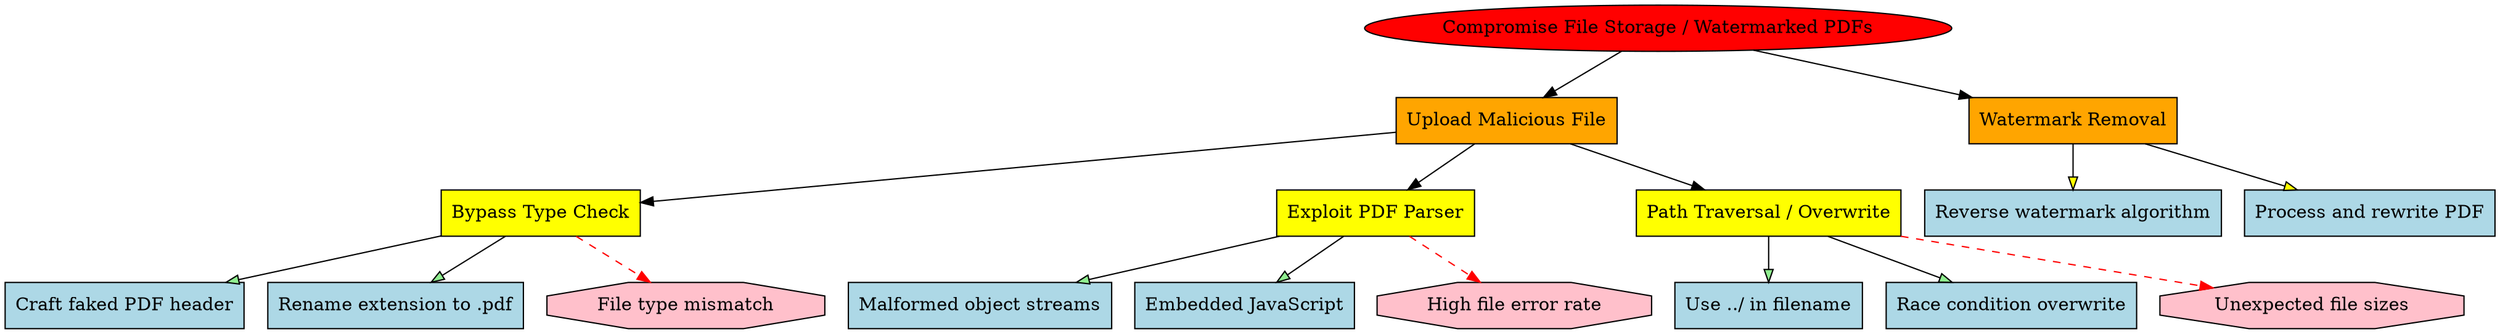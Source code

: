 digraph FileUploadAttackTree {
    rankdir=TB;
    node [shape=rectangle, style=filled, fillcolor=lightblue];

    "Compromise File Storage / Watermarked PDFs" [shape=ellipse, fillcolor=red];

    "Upload Malicious File" [fillcolor=orange];
    "Bypass Type Check" [fillcolor=yellow];
    "Exploit PDF Parser" [fillcolor=yellow];
    "Path Traversal / Overwrite" [fillcolor=yellow];
    "Watermark Removal" [fillcolor=orange];

    "Compromise File Storage / Watermarked PDFs" -> "Upload Malicious File";
    "Compromise File Storage / Watermarked PDFs" -> "Watermark Removal";

    "Upload Malicious File" -> "Bypass Type Check";
    "Upload Malicious File" -> "Exploit PDF Parser";
    "Upload Malicious File" -> "Path Traversal / Overwrite";

    "Bypass Type Check" -> "Craft faked PDF header" [fillcolor=lightgreen];
    "Bypass Type Check" -> "Rename extension to .pdf" [fillcolor=lightgreen];

    "Exploit PDF Parser" -> "Malformed object streams" [fillcolor=lightgreen];
    "Exploit PDF Parser" -> "Embedded JavaScript" [fillcolor=lightgreen];

    "Path Traversal / Overwrite" -> "Use ../ in filename" [fillcolor=lightgreen];
    "Path Traversal / Overwrite" -> "Race condition overwrite" [fillcolor=lightgreen];

    "Watermark Removal" -> "Reverse watermark algorithm" [fillcolor=yellow];
    "Watermark Removal" -> "Process and rewrite PDF" [fillcolor=yellow];

    // Detection points
    "File type mismatch" [shape=octagon, fillcolor=pink];
    "High file error rate" [shape=octagon, fillcolor=pink];
    "Unexpected file sizes" [shape=octagon, fillcolor=pink];

    "Bypass Type Check" -> "File type mismatch" [style=dashed, color=red];
    "Exploit PDF Parser" -> "High file error rate" [style=dashed, color=red];
    "Path Traversal / Overwrite" -> "Unexpected file sizes" [style=dashed, color=red];
}

